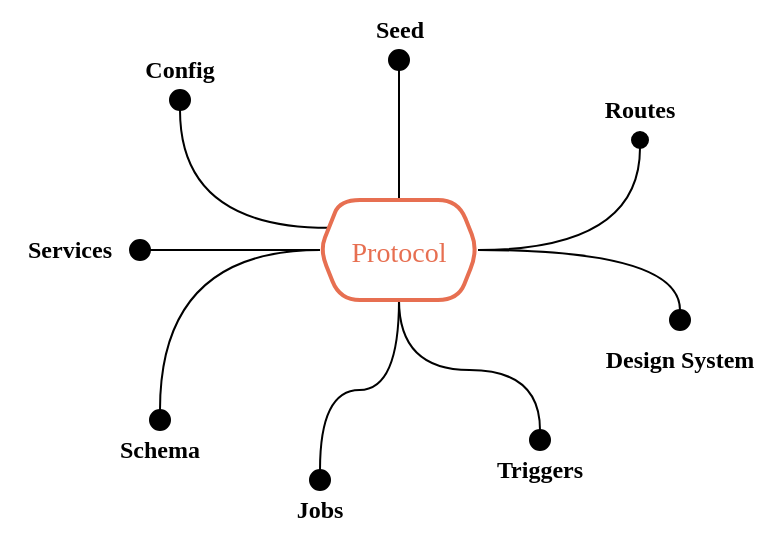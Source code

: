 <mxfile version="23.1.5" type="device">
  <diagram name="Page-1" id="3oQH_Op6J4Whzmt1GgBI">
    <mxGraphModel dx="2074" dy="1214" grid="1" gridSize="10" guides="1" tooltips="1" connect="1" arrows="1" fold="1" page="1" pageScale="1" pageWidth="827" pageHeight="1169" math="0" shadow="0">
      <root>
        <mxCell id="0" />
        <mxCell id="1" parent="0" />
        <mxCell id="qy5XUY6u6ocirC6zYNoU-18" style="edgeStyle=orthogonalEdgeStyle;rounded=0;orthogonalLoop=1;jettySize=auto;html=1;curved=1;endArrow=oval;endFill=1;strokeWidth=1;endSize=8;" parent="1" source="qy5XUY6u6ocirC6zYNoU-5" target="qy5XUY6u6ocirC6zYNoU-17" edge="1">
          <mxGeometry relative="1" as="geometry" />
        </mxCell>
        <mxCell id="qy5XUY6u6ocirC6zYNoU-21" style="edgeStyle=orthogonalEdgeStyle;rounded=0;orthogonalLoop=1;jettySize=auto;html=1;exitX=0.5;exitY=1;exitDx=0;exitDy=0;curved=1;strokeColor=default;endSize=10;endArrow=oval;endFill=1;" parent="1" source="qy5XUY6u6ocirC6zYNoU-5" target="qy5XUY6u6ocirC6zYNoU-19" edge="1">
          <mxGeometry relative="1" as="geometry" />
        </mxCell>
        <mxCell id="qy5XUY6u6ocirC6zYNoU-29" style="edgeStyle=orthogonalEdgeStyle;rounded=0;orthogonalLoop=1;jettySize=auto;html=1;curved=1;endSize=10;endArrow=oval;endFill=1;" parent="1" source="qy5XUY6u6ocirC6zYNoU-5" target="qy5XUY6u6ocirC6zYNoU-27" edge="1">
          <mxGeometry relative="1" as="geometry" />
        </mxCell>
        <mxCell id="qy5XUY6u6ocirC6zYNoU-30" style="edgeStyle=orthogonalEdgeStyle;rounded=0;orthogonalLoop=1;jettySize=auto;html=1;exitX=0.5;exitY=1;exitDx=0;exitDy=0;entryX=0.5;entryY=0;entryDx=0;entryDy=0;curved=1;endSize=10;endArrow=oval;endFill=1;" parent="1" source="qy5XUY6u6ocirC6zYNoU-5" target="qy5XUY6u6ocirC6zYNoU-26" edge="1">
          <mxGeometry relative="1" as="geometry" />
        </mxCell>
        <mxCell id="qy5XUY6u6ocirC6zYNoU-31" style="edgeStyle=orthogonalEdgeStyle;rounded=0;orthogonalLoop=1;jettySize=auto;html=1;curved=1;endSize=10;endArrow=oval;endFill=1;" parent="1" source="qy5XUY6u6ocirC6zYNoU-5" target="qy5XUY6u6ocirC6zYNoU-23" edge="1">
          <mxGeometry relative="1" as="geometry" />
        </mxCell>
        <mxCell id="qy5XUY6u6ocirC6zYNoU-32" style="edgeStyle=orthogonalEdgeStyle;rounded=0;orthogonalLoop=1;jettySize=auto;html=1;curved=1;endSize=10;endArrow=oval;endFill=1;" parent="1" source="qy5XUY6u6ocirC6zYNoU-5" target="qy5XUY6u6ocirC6zYNoU-22" edge="1">
          <mxGeometry relative="1" as="geometry" />
        </mxCell>
        <mxCell id="qy5XUY6u6ocirC6zYNoU-33" style="edgeStyle=orthogonalEdgeStyle;rounded=0;orthogonalLoop=1;jettySize=auto;html=1;exitX=0;exitY=0.25;exitDx=0;exitDy=0;curved=1;endSize=10;endArrow=oval;endFill=1;" parent="1" source="qy5XUY6u6ocirC6zYNoU-5" target="qy5XUY6u6ocirC6zYNoU-24" edge="1">
          <mxGeometry relative="1" as="geometry" />
        </mxCell>
        <mxCell id="qy5XUY6u6ocirC6zYNoU-34" style="edgeStyle=orthogonalEdgeStyle;rounded=0;orthogonalLoop=1;jettySize=auto;html=1;exitX=0.5;exitY=0;exitDx=0;exitDy=0;curved=1;endSize=10;endArrow=oval;endFill=1;" parent="1" source="qy5XUY6u6ocirC6zYNoU-5" target="qy5XUY6u6ocirC6zYNoU-25" edge="1">
          <mxGeometry relative="1" as="geometry" />
        </mxCell>
        <mxCell id="qy5XUY6u6ocirC6zYNoU-5" value="Protocol" style="shape=hexagon;perimeter=hexagonPerimeter2;fixedSize=1;rounded=1;size=10;fontFamily=Space Grotesk;strokeColor=#e76f51;strokeWidth=2;fontColor=#E76F51;fontSize=14;" parent="1" vertex="1">
          <mxGeometry x="200" y="300" width="79" height="50" as="geometry" />
        </mxCell>
        <mxCell id="qy5XUY6u6ocirC6zYNoU-17" value="&lt;b&gt;Routes&lt;/b&gt;" style="text;html=1;strokeColor=none;fillColor=none;align=center;verticalAlign=middle;whiteSpace=wrap;rounded=0;fontFamily=Space Grotesk;" parent="1" vertex="1">
          <mxGeometry x="330" y="240" width="60" height="30" as="geometry" />
        </mxCell>
        <mxCell id="qy5XUY6u6ocirC6zYNoU-19" value="&lt;b&gt;Jobs&lt;/b&gt;" style="text;html=1;strokeColor=none;fillColor=none;align=center;verticalAlign=middle;whiteSpace=wrap;rounded=0;fontFamily=Space Grotesk;" parent="1" vertex="1">
          <mxGeometry x="170" y="440" width="60" height="30" as="geometry" />
        </mxCell>
        <mxCell id="qy5XUY6u6ocirC6zYNoU-22" value="&lt;b&gt;Services&lt;/b&gt;" style="text;html=1;strokeColor=none;fillColor=none;align=center;verticalAlign=middle;whiteSpace=wrap;rounded=0;fontFamily=Space Grotesk;" parent="1" vertex="1">
          <mxGeometry x="40" y="310" width="70" height="30" as="geometry" />
        </mxCell>
        <mxCell id="qy5XUY6u6ocirC6zYNoU-23" value="&lt;b&gt;Schema&lt;/b&gt;" style="text;html=1;strokeColor=none;fillColor=none;align=center;verticalAlign=middle;whiteSpace=wrap;rounded=0;fontFamily=Space Grotesk;" parent="1" vertex="1">
          <mxGeometry x="90" y="410" width="60" height="30" as="geometry" />
        </mxCell>
        <mxCell id="qy5XUY6u6ocirC6zYNoU-24" value="&lt;b&gt;Config&lt;/b&gt;" style="text;html=1;strokeColor=none;fillColor=none;align=center;verticalAlign=middle;whiteSpace=wrap;rounded=0;fontFamily=Space Grotesk;" parent="1" vertex="1">
          <mxGeometry x="100" y="220" width="60" height="30" as="geometry" />
        </mxCell>
        <mxCell id="qy5XUY6u6ocirC6zYNoU-25" value="&lt;b&gt;Seed&lt;/b&gt;" style="text;html=1;strokeColor=none;fillColor=none;align=center;verticalAlign=middle;whiteSpace=wrap;rounded=0;fontFamily=Space Grotesk;" parent="1" vertex="1">
          <mxGeometry x="209.5" y="200" width="60" height="30" as="geometry" />
        </mxCell>
        <mxCell id="qy5XUY6u6ocirC6zYNoU-26" value="&lt;b&gt;Triggers&lt;br&gt;&lt;/b&gt;" style="text;html=1;strokeColor=none;fillColor=none;align=center;verticalAlign=middle;whiteSpace=wrap;rounded=0;fontFamily=Space Grotesk;" parent="1" vertex="1">
          <mxGeometry x="280" y="420" width="60" height="30" as="geometry" />
        </mxCell>
        <mxCell id="qy5XUY6u6ocirC6zYNoU-27" value="&lt;b&gt;Design System&lt;br&gt;&lt;/b&gt;" style="text;html=1;strokeColor=none;fillColor=none;align=center;verticalAlign=middle;whiteSpace=wrap;rounded=0;fontFamily=Space Grotesk;" parent="1" vertex="1">
          <mxGeometry x="340" y="360" width="80" height="40" as="geometry" />
        </mxCell>
      </root>
    </mxGraphModel>
  </diagram>
</mxfile>
